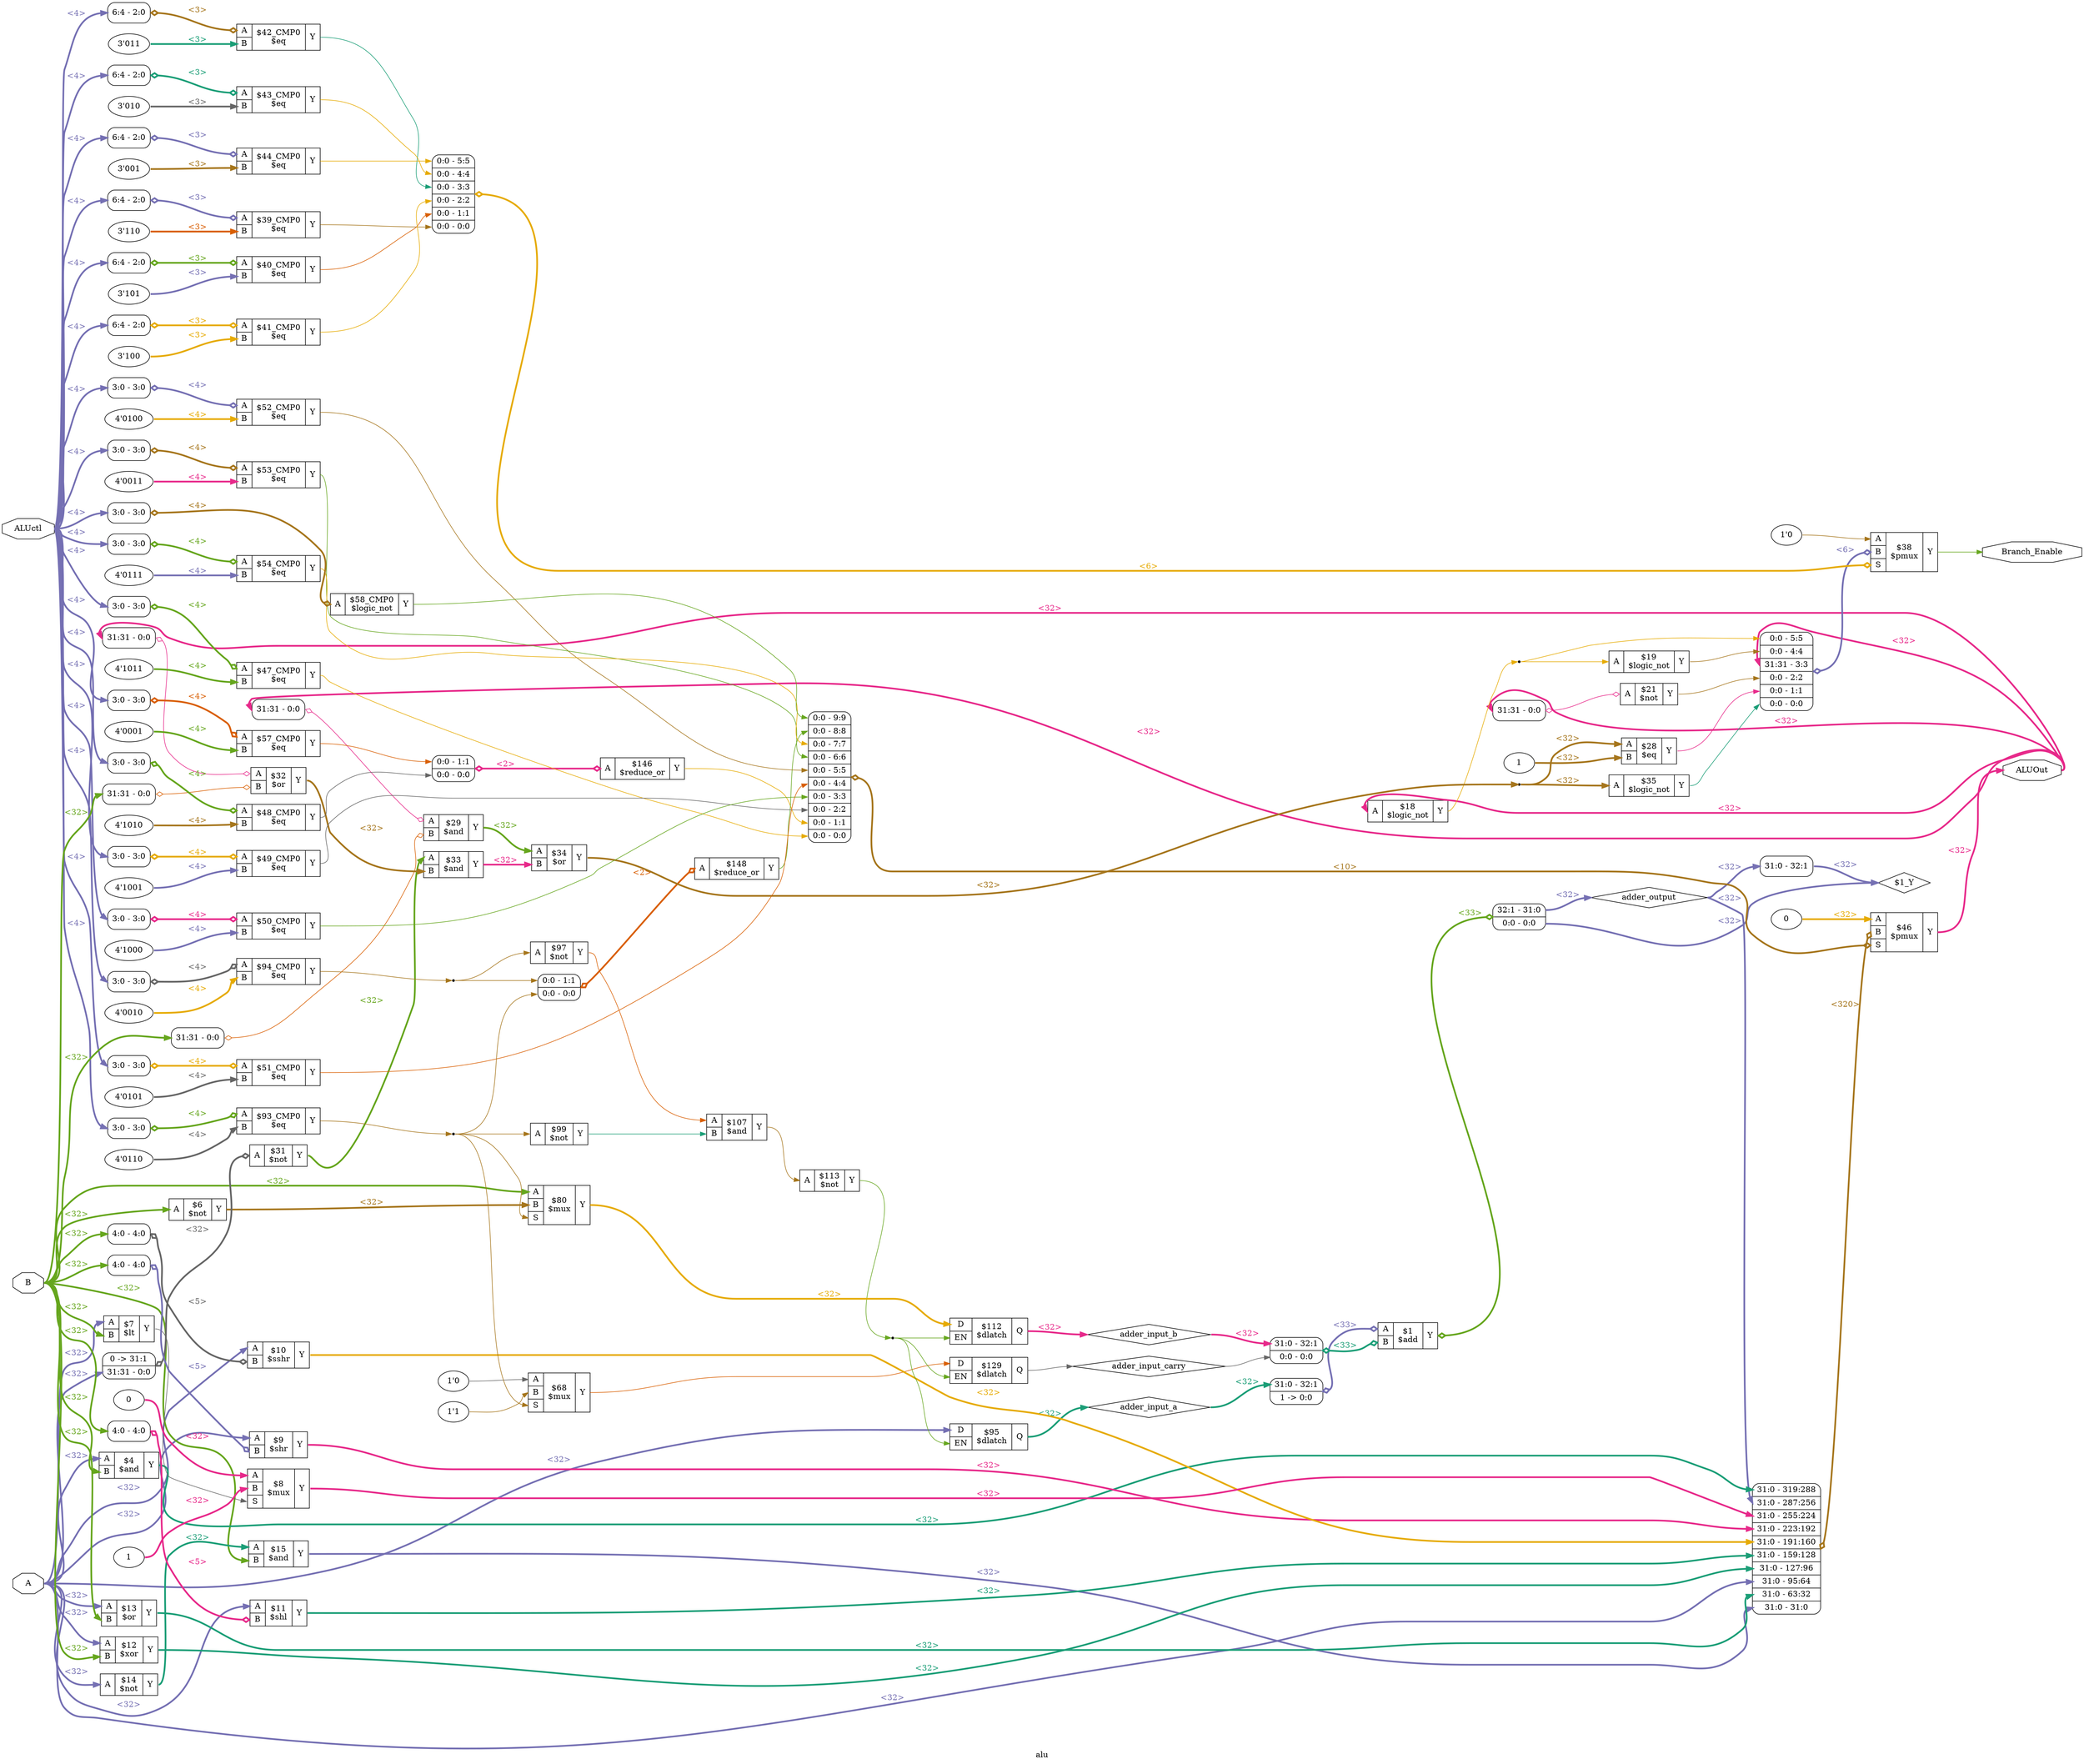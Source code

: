 digraph "alu" {
label="alu";
rankdir="LR";
remincross=true;
n49 [ shape=octagon, label="A", color="black", fontcolor="black" ];
n50 [ shape=octagon, label="ALUOut", color="black", fontcolor="black" ];
n51 [ shape=octagon, label="ALUctl", color="black", fontcolor="black" ];
n52 [ shape=octagon, label="B", color="black", fontcolor="black" ];
n53 [ shape=octagon, label="Branch_Enable", color="black", fontcolor="black" ];
n54 [ shape=diamond, label="adder_input_a", color="black", fontcolor="black" ];
n55 [ shape=diamond, label="adder_input_b", color="black", fontcolor="black" ];
n56 [ shape=diamond, label="adder_input_carry", color="black", fontcolor="black" ];
n57 [ shape=diamond, label="adder_output", color="black", fontcolor="black" ];
{ rank="source"; n49; n51; n52;}
{ rank="sink"; n50; n53;}
c59 [ shape=record, label="{{<p49> A|<p52> B}|$1\n$add|{<p58> Y}}" ];
x0 [ shape=record, style=rounded, label="<s1> 31:0 - 32:1 |1 -&gt; 0:0 " ];
x0:e -> c59:p49:w [arrowhead=odiamond, arrowtail=odiamond, dir=both, colorscheme="dark28", color="3", fontcolor="3", style="setlinewidth(3)", label="<33>"];
x1 [ shape=record, style=rounded, label="<s1> 31:0 - 32:1 |<s0> 0:0 - 0:0 " ];
x1:e -> c59:p52:w [arrowhead=odiamond, arrowtail=odiamond, dir=both, colorscheme="dark28", color="1", fontcolor="1", style="setlinewidth(3)", label="<33>"];
x2 [ shape=record, style=rounded, label="<s1> 32:1 - 31:0 |<s0> 0:0 - 0:0 " ];
c59:p58:e -> x2:w [arrowhead=odiamond, arrowtail=odiamond, dir=both, colorscheme="dark28", color="5", fontcolor="5", style="setlinewidth(3)", label="<33>"];
c60 [ shape=record, label="{{<p49> A|<p52> B}|$15\n$and|{<p58> Y}}" ];
c61 [ shape=record, label="{{<p49> A|<p52> B}|$29\n$and|{<p58> Y}}" ];
x3 [ shape=record, style=rounded, label="<s0> 31:31 - 0:0 " ];
x3:e -> c61:p49:w [arrowhead=odiamond, arrowtail=odiamond, dir=both, colorscheme="dark28", color="4", fontcolor="4", label=""];
x4 [ shape=record, style=rounded, label="<s0> 31:31 - 0:0 " ];
x4:e -> c61:p52:w [arrowhead=odiamond, arrowtail=odiamond, dir=both, colorscheme="dark28", color="2", fontcolor="2", label=""];
c62 [ shape=record, label="{{<p49> A|<p52> B}|$33\n$and|{<p58> Y}}" ];
c63 [ shape=record, label="{{<p49> A|<p52> B}|$4\n$and|{<p58> Y}}" ];
c64 [ shape=record, label="{{<p49> A}|$146\n$reduce_or|{<p58> Y}}" ];
x5 [ shape=record, style=rounded, label="<s1> 0:0 - 1:1 |<s0> 0:0 - 0:0 " ];
x5:e -> c64:p49:w [arrowhead=odiamond, arrowtail=odiamond, dir=both, colorscheme="dark28", color="4", fontcolor="4", style="setlinewidth(3)", label="<2>"];
c65 [ shape=record, label="{{<p49> A}|$148\n$reduce_or|{<p58> Y}}" ];
x6 [ shape=record, style=rounded, label="<s1> 0:0 - 1:1 |<s0> 0:0 - 0:0 " ];
x6:e -> c65:p49:w [arrowhead=odiamond, arrowtail=odiamond, dir=both, colorscheme="dark28", color="2", fontcolor="2", style="setlinewidth(3)", label="<2>"];
c66 [ shape=record, label="{{<p49> A}|$97\n$not|{<p58> Y}}" ];
c67 [ shape=record, label="{{<p49> A}|$99\n$not|{<p58> Y}}" ];
c68 [ shape=record, label="{{<p49> A|<p52> B}|$107\n$and|{<p58> Y}}" ];
c72 [ shape=record, label="{{<p69> D|<p70> EN}|$112\n$dlatch|{<p71> Q}}" ];
c73 [ shape=record, label="{{<p49> A}|$113\n$not|{<p58> Y}}" ];
c74 [ shape=record, label="{{<p69> D|<p70> EN}|$129\n$dlatch|{<p71> Q}}" ];
c75 [ shape=record, label="{{<p69> D|<p70> EN}|$95\n$dlatch|{<p71> Q}}" ];
c76 [ shape=record, label="{{<p49> A}|$18\n$logic_not|{<p58> Y}}" ];
c77 [ shape=record, label="{{<p49> A}|$21\n$not|{<p58> Y}}" ];
x7 [ shape=record, style=rounded, label="<s0> 31:31 - 0:0 " ];
x7:e -> c77:p49:w [arrowhead=odiamond, arrowtail=odiamond, dir=both, colorscheme="dark28", color="4", fontcolor="4", label=""];
v8 [ label="1" ];
c78 [ shape=record, label="{{<p49> A|<p52> B}|$28\n$eq|{<p58> Y}}" ];
c79 [ shape=record, label="{{<p49> A}|$35\n$logic_not|{<p58> Y}}" ];
c80 [ shape=record, label="{{<p49> A}|$19\n$logic_not|{<p58> Y}}" ];
c81 [ shape=record, label="{{<p49> A|<p52> B}|$7\n$lt|{<p58> Y}}" ];
c82 [ shape=record, label="{{<p49> A}|$6\n$not|{<p58> Y}}" ];
c83 [ shape=record, label="{{<p49> A}|$14\n$not|{<p58> Y}}" ];
c84 [ shape=record, label="{{<p49> A}|$31\n$not|{<p58> Y}}" ];
x9 [ shape=record, style=rounded, label="0 -&gt; 31:1 |<s0> 31:31 - 0:0 " ];
x9:e -> c84:p49:w [arrowhead=odiamond, arrowtail=odiamond, dir=both, colorscheme="dark28", color="8", fontcolor="8", style="setlinewidth(3)", label="<32>"];
c85 [ shape=record, label="{{<p49> A|<p52> B}|$13\n$or|{<p58> Y}}" ];
c86 [ shape=record, label="{{<p49> A|<p52> B}|$32\n$or|{<p58> Y}}" ];
x10 [ shape=record, style=rounded, label="<s0> 31:31 - 0:0 " ];
x10:e -> c86:p49:w [arrowhead=odiamond, arrowtail=odiamond, dir=both, colorscheme="dark28", color="4", fontcolor="4", label=""];
x11 [ shape=record, style=rounded, label="<s0> 31:31 - 0:0 " ];
x11:e -> c86:p52:w [arrowhead=odiamond, arrowtail=odiamond, dir=both, colorscheme="dark28", color="2", fontcolor="2", label=""];
c87 [ shape=record, label="{{<p49> A|<p52> B}|$34\n$or|{<p58> Y}}" ];
v12 [ label="1'0" ];
c89 [ shape=record, label="{{<p49> A|<p52> B|<p88> S}|$38\n$pmux|{<p58> Y}}" ];
x13 [ shape=record, style=rounded, label="<s5> 0:0 - 5:5 |<s4> 0:0 - 4:4 |<s3> 31:31 - 3:3 |<s2> 0:0 - 2:2 |<s1> 0:0 - 1:1 |<s0> 0:0 - 0:0 " ];
x13:e -> c89:p52:w [arrowhead=odiamond, arrowtail=odiamond, dir=both, colorscheme="dark28", color="3", fontcolor="3", style="setlinewidth(3)", label="<6>"];
x14 [ shape=record, style=rounded, label="<s5> 0:0 - 5:5 |<s4> 0:0 - 4:4 |<s3> 0:0 - 3:3 |<s2> 0:0 - 2:2 |<s1> 0:0 - 1:1 |<s0> 0:0 - 0:0 " ];
x14:e -> c89:p88:w [arrowhead=odiamond, arrowtail=odiamond, dir=both, colorscheme="dark28", color="6", fontcolor="6", style="setlinewidth(3)", label="<6>"];
v16 [ label="3'110" ];
c90 [ shape=record, label="{{<p49> A|<p52> B}|$39_CMP0\n$eq|{<p58> Y}}" ];
x15 [ shape=record, style=rounded, label="<s0> 6:4 - 2:0 " ];
x15:e -> c90:p49:w [arrowhead=odiamond, arrowtail=odiamond, dir=both, colorscheme="dark28", color="3", fontcolor="3", style="setlinewidth(3)", label="<3>"];
v18 [ label="3'101" ];
c91 [ shape=record, label="{{<p49> A|<p52> B}|$40_CMP0\n$eq|{<p58> Y}}" ];
x17 [ shape=record, style=rounded, label="<s0> 6:4 - 2:0 " ];
x17:e -> c91:p49:w [arrowhead=odiamond, arrowtail=odiamond, dir=both, colorscheme="dark28", color="5", fontcolor="5", style="setlinewidth(3)", label="<3>"];
v20 [ label="3'100" ];
c92 [ shape=record, label="{{<p49> A|<p52> B}|$41_CMP0\n$eq|{<p58> Y}}" ];
x19 [ shape=record, style=rounded, label="<s0> 6:4 - 2:0 " ];
x19:e -> c92:p49:w [arrowhead=odiamond, arrowtail=odiamond, dir=both, colorscheme="dark28", color="6", fontcolor="6", style="setlinewidth(3)", label="<3>"];
v22 [ label="3'011" ];
c93 [ shape=record, label="{{<p49> A|<p52> B}|$42_CMP0\n$eq|{<p58> Y}}" ];
x21 [ shape=record, style=rounded, label="<s0> 6:4 - 2:0 " ];
x21:e -> c93:p49:w [arrowhead=odiamond, arrowtail=odiamond, dir=both, colorscheme="dark28", color="7", fontcolor="7", style="setlinewidth(3)", label="<3>"];
v24 [ label="3'010" ];
c94 [ shape=record, label="{{<p49> A|<p52> B}|$43_CMP0\n$eq|{<p58> Y}}" ];
x23 [ shape=record, style=rounded, label="<s0> 6:4 - 2:0 " ];
x23:e -> c94:p49:w [arrowhead=odiamond, arrowtail=odiamond, dir=both, colorscheme="dark28", color="1", fontcolor="1", style="setlinewidth(3)", label="<3>"];
v26 [ label="3'001" ];
c95 [ shape=record, label="{{<p49> A|<p52> B}|$44_CMP0\n$eq|{<p58> Y}}" ];
x25 [ shape=record, style=rounded, label="<s0> 6:4 - 2:0 " ];
x25:e -> c95:p49:w [arrowhead=odiamond, arrowtail=odiamond, dir=both, colorscheme="dark28", color="3", fontcolor="3", style="setlinewidth(3)", label="<3>"];
v27 [ label="0" ];
c96 [ shape=record, label="{{<p49> A|<p52> B|<p88> S}|$46\n$pmux|{<p58> Y}}" ];
x28 [ shape=record, style=rounded, label="<s9> 31:0 - 319:288 |<s8> 31:0 - 287:256 |<s7> 31:0 - 255:224 |<s6> 31:0 - 223:192 |<s5> 31:0 - 191:160 |<s4> 31:0 - 159:128 |<s3> 31:0 - 127:96 |<s2> 31:0 - 95:64 |<s1> 31:0 - 63:32 |<s0> 31:0 - 31:0 " ];
x28:e -> c96:p52:w [arrowhead=odiamond, arrowtail=odiamond, dir=both, colorscheme="dark28", color="7", fontcolor="7", style="setlinewidth(3)", label="<320>"];
x29 [ shape=record, style=rounded, label="<s9> 0:0 - 9:9 |<s8> 0:0 - 8:8 |<s7> 0:0 - 7:7 |<s6> 0:0 - 6:6 |<s5> 0:0 - 5:5 |<s4> 0:0 - 4:4 |<s3> 0:0 - 3:3 |<s2> 0:0 - 2:2 |<s1> 0:0 - 1:1 |<s0> 0:0 - 0:0 " ];
x29:e -> c96:p88:w [arrowhead=odiamond, arrowtail=odiamond, dir=both, colorscheme="dark28", color="7", fontcolor="7", style="setlinewidth(3)", label="<10>"];
v31 [ label="4'1011" ];
c97 [ shape=record, label="{{<p49> A|<p52> B}|$47_CMP0\n$eq|{<p58> Y}}" ];
x30 [ shape=record, style=rounded, label="<s0> 3:0 - 3:0 " ];
x30:e -> c97:p49:w [arrowhead=odiamond, arrowtail=odiamond, dir=both, colorscheme="dark28", color="5", fontcolor="5", style="setlinewidth(3)", label="<4>"];
v33 [ label="4'1010" ];
c98 [ shape=record, label="{{<p49> A|<p52> B}|$48_CMP0\n$eq|{<p58> Y}}" ];
x32 [ shape=record, style=rounded, label="<s0> 3:0 - 3:0 " ];
x32:e -> c98:p49:w [arrowhead=odiamond, arrowtail=odiamond, dir=both, colorscheme="dark28", color="5", fontcolor="5", style="setlinewidth(3)", label="<4>"];
v35 [ label="4'1001" ];
c99 [ shape=record, label="{{<p49> A|<p52> B}|$49_CMP0\n$eq|{<p58> Y}}" ];
x34 [ shape=record, style=rounded, label="<s0> 3:0 - 3:0 " ];
x34:e -> c99:p49:w [arrowhead=odiamond, arrowtail=odiamond, dir=both, colorscheme="dark28", color="6", fontcolor="6", style="setlinewidth(3)", label="<4>"];
v37 [ label="4'1000" ];
c100 [ shape=record, label="{{<p49> A|<p52> B}|$50_CMP0\n$eq|{<p58> Y}}" ];
x36 [ shape=record, style=rounded, label="<s0> 3:0 - 3:0 " ];
x36:e -> c100:p49:w [arrowhead=odiamond, arrowtail=odiamond, dir=both, colorscheme="dark28", color="4", fontcolor="4", style="setlinewidth(3)", label="<4>"];
v39 [ label="4'0101" ];
c101 [ shape=record, label="{{<p49> A|<p52> B}|$51_CMP0\n$eq|{<p58> Y}}" ];
x38 [ shape=record, style=rounded, label="<s0> 3:0 - 3:0 " ];
x38:e -> c101:p49:w [arrowhead=odiamond, arrowtail=odiamond, dir=both, colorscheme="dark28", color="6", fontcolor="6", style="setlinewidth(3)", label="<4>"];
v41 [ label="4'0100" ];
c102 [ shape=record, label="{{<p49> A|<p52> B}|$52_CMP0\n$eq|{<p58> Y}}" ];
x40 [ shape=record, style=rounded, label="<s0> 3:0 - 3:0 " ];
x40:e -> c102:p49:w [arrowhead=odiamond, arrowtail=odiamond, dir=both, colorscheme="dark28", color="3", fontcolor="3", style="setlinewidth(3)", label="<4>"];
v43 [ label="4'0011" ];
c103 [ shape=record, label="{{<p49> A|<p52> B}|$53_CMP0\n$eq|{<p58> Y}}" ];
x42 [ shape=record, style=rounded, label="<s0> 3:0 - 3:0 " ];
x42:e -> c103:p49:w [arrowhead=odiamond, arrowtail=odiamond, dir=both, colorscheme="dark28", color="7", fontcolor="7", style="setlinewidth(3)", label="<4>"];
v45 [ label="4'0111" ];
c104 [ shape=record, label="{{<p49> A|<p52> B}|$54_CMP0\n$eq|{<p58> Y}}" ];
x44 [ shape=record, style=rounded, label="<s0> 3:0 - 3:0 " ];
x44:e -> c104:p49:w [arrowhead=odiamond, arrowtail=odiamond, dir=both, colorscheme="dark28", color="5", fontcolor="5", style="setlinewidth(3)", label="<4>"];
v47 [ label="4'0001" ];
c105 [ shape=record, label="{{<p49> A|<p52> B}|$57_CMP0\n$eq|{<p58> Y}}" ];
x46 [ shape=record, style=rounded, label="<s0> 3:0 - 3:0 " ];
x46:e -> c105:p49:w [arrowhead=odiamond, arrowtail=odiamond, dir=both, colorscheme="dark28", color="2", fontcolor="2", style="setlinewidth(3)", label="<4>"];
c106 [ shape=record, label="{{<p49> A}|$58_CMP0\n$logic_not|{<p58> Y}}" ];
x48 [ shape=record, style=rounded, label="<s0> 3:0 - 3:0 " ];
x48:e -> c106:p49:w [arrowhead=odiamond, arrowtail=odiamond, dir=both, colorscheme="dark28", color="7", fontcolor="7", style="setlinewidth(3)", label="<4>"];
v49 [ label="1'0" ];
v50 [ label="1'1" ];
c107 [ shape=record, label="{{<p49> A|<p52> B|<p88> S}|$68\n$mux|{<p58> Y}}" ];
c108 [ shape=record, label="{{<p49> A|<p52> B|<p88> S}|$80\n$mux|{<p58> Y}}" ];
v52 [ label="4'0110" ];
c109 [ shape=record, label="{{<p49> A|<p52> B}|$93_CMP0\n$eq|{<p58> Y}}" ];
x51 [ shape=record, style=rounded, label="<s0> 3:0 - 3:0 " ];
x51:e -> c109:p49:w [arrowhead=odiamond, arrowtail=odiamond, dir=both, colorscheme="dark28", color="5", fontcolor="5", style="setlinewidth(3)", label="<4>"];
v54 [ label="4'0010" ];
c110 [ shape=record, label="{{<p49> A|<p52> B}|$94_CMP0\n$eq|{<p58> Y}}" ];
x53 [ shape=record, style=rounded, label="<s0> 3:0 - 3:0 " ];
x53:e -> c110:p49:w [arrowhead=odiamond, arrowtail=odiamond, dir=both, colorscheme="dark28", color="8", fontcolor="8", style="setlinewidth(3)", label="<4>"];
c111 [ shape=record, label="{{<p49> A|<p52> B}|$11\n$shl|{<p58> Y}}" ];
x55 [ shape=record, style=rounded, label="<s0> 4:0 - 4:0 " ];
x55:e -> c111:p52:w [arrowhead=odiamond, arrowtail=odiamond, dir=both, colorscheme="dark28", color="4", fontcolor="4", style="setlinewidth(3)", label="<5>"];
c112 [ shape=record, label="{{<p49> A|<p52> B}|$9\n$shr|{<p58> Y}}" ];
x56 [ shape=record, style=rounded, label="<s0> 4:0 - 4:0 " ];
x56:e -> c112:p52:w [arrowhead=odiamond, arrowtail=odiamond, dir=both, colorscheme="dark28", color="3", fontcolor="3", style="setlinewidth(3)", label="<5>"];
c113 [ shape=record, label="{{<p49> A|<p52> B}|$10\n$sshr|{<p58> Y}}" ];
x57 [ shape=record, style=rounded, label="<s0> 4:0 - 4:0 " ];
x57:e -> c113:p52:w [arrowhead=odiamond, arrowtail=odiamond, dir=both, colorscheme="dark28", color="8", fontcolor="8", style="setlinewidth(3)", label="<5>"];
v58 [ label="0" ];
v59 [ label="1" ];
c114 [ shape=record, label="{{<p49> A|<p52> B|<p88> S}|$8\n$mux|{<p58> Y}}" ];
c115 [ shape=record, label="{{<p49> A|<p52> B}|$12\n$xor|{<p58> Y}}" ];
x60 [ shape=record, style=rounded, label="<s0> 31:0 - 32:1 " ];
c108:p58:e -> c72:p69:w [colorscheme="dark28", color="6", fontcolor="6", style="setlinewidth(3)", label="<32>"];
c67:p58:e -> c68:p52:w [colorscheme="dark28", color="1", fontcolor="1", label=""];
n11 [ shape=point ];
c73:p58:e -> n11:w [colorscheme="dark28", color="5", fontcolor="5", label=""];
n11:e -> c72:p70:w [colorscheme="dark28", color="5", fontcolor="5", label=""];
n11:e -> c74:p70:w [colorscheme="dark28", color="5", fontcolor="5", label=""];
n11:e -> c75:p70:w [colorscheme="dark28", color="5", fontcolor="5", label=""];
c66:p58:e -> c68:p49:w [colorscheme="dark28", color="2", fontcolor="2", label=""];
c68:p58:e -> c73:p49:w [colorscheme="dark28", color="7", fontcolor="7", label=""];
n14 [ shape=point ];
c76:p58:e -> n14:w [colorscheme="dark28", color="6", fontcolor="6", label=""];
n14:e -> c80:p49:w [colorscheme="dark28", color="6", fontcolor="6", label=""];
n14:e -> x13:s5:w [colorscheme="dark28", color="6", fontcolor="6", label=""];
c77:p58:e -> x13:s2:w [colorscheme="dark28", color="7", fontcolor="7", label=""];
c78:p58:e -> x13:s1:w [colorscheme="dark28", color="4", fontcolor="4", label=""];
c79:p58:e -> x13:s0:w [colorscheme="dark28", color="1", fontcolor="1", label=""];
c80:p58:e -> x13:s4:w [colorscheme="dark28", color="7", fontcolor="7", label=""];
c81:p58:e -> c114:p88:w [colorscheme="dark28", color="8", fontcolor="8", label=""];
c107:p58:e -> c74:p69:w [colorscheme="dark28", color="2", fontcolor="2", label=""];
c82:p58:e -> c108:p52:w [colorscheme="dark28", color="7", fontcolor="7", style="setlinewidth(3)", label="<32>"];
c83:p58:e -> c60:p49:w [colorscheme="dark28", color="1", fontcolor="1", style="setlinewidth(3)", label="<32>"];
c84:p58:e -> c62:p49:w [colorscheme="dark28", color="5", fontcolor="5", style="setlinewidth(3)", label="<32>"];
c85:p58:e -> x28:s1:w [colorscheme="dark28", color="1", fontcolor="1", style="setlinewidth(3)", label="<32>"];
c86:p58:e -> c62:p52:w [colorscheme="dark28", color="7", fontcolor="7", style="setlinewidth(3)", label="<32>"];
n25 [ shape=point ];
c87:p58:e -> n25:w [colorscheme="dark28", color="7", fontcolor="7", style="setlinewidth(3)", label="<32>"];
n25:e -> c78:p49:w [colorscheme="dark28", color="7", fontcolor="7", style="setlinewidth(3)", label="<32>"];
n25:e -> c79:p49:w [colorscheme="dark28", color="7", fontcolor="7", style="setlinewidth(3)", label="<32>"];
c90:p58:e -> x14:s0:w [colorscheme="dark28", color="7", fontcolor="7", label=""];
c91:p58:e -> x14:s1:w [colorscheme="dark28", color="2", fontcolor="2", label=""];
c92:p58:e -> x14:s2:w [colorscheme="dark28", color="6", fontcolor="6", label=""];
c93:p58:e -> x14:s3:w [colorscheme="dark28", color="1", fontcolor="1", label=""];
n3 [ shape=diamond, label="$1_Y" ];
x2:s0:e -> n3:w [colorscheme="dark28", color="3", fontcolor="3", style="setlinewidth(3)", label="<32>"];
x60:s0:e -> n3:w [colorscheme="dark28", color="3", fontcolor="3", style="setlinewidth(3)", label="<32>"];
c94:p58:e -> x14:s4:w [colorscheme="dark28", color="6", fontcolor="6", label=""];
c95:p58:e -> x14:s5:w [colorscheme="dark28", color="6", fontcolor="6", label=""];
c97:p58:e -> x29:s0:w [colorscheme="dark28", color="6", fontcolor="6", label=""];
c98:p58:e -> x5:s0:w [colorscheme="dark28", color="8", fontcolor="8", label=""];
c99:p58:e -> x29:s2:w [colorscheme="dark28", color="8", fontcolor="8", label=""];
c100:p58:e -> x29:s3:w [colorscheme="dark28", color="5", fontcolor="5", label=""];
c101:p58:e -> x29:s4:w [colorscheme="dark28", color="2", fontcolor="2", label=""];
c102:p58:e -> x29:s5:w [colorscheme="dark28", color="7", fontcolor="7", label=""];
c103:p58:e -> x29:s6:w [colorscheme="dark28", color="5", fontcolor="5", label=""];
c104:p58:e -> x29:s7:w [colorscheme="dark28", color="6", fontcolor="6", label=""];
c60:p58:e -> x28:s0:w [colorscheme="dark28", color="3", fontcolor="3", style="setlinewidth(3)", label="<32>"];
n40 [ shape=point ];
c109:p58:e -> n40:w [colorscheme="dark28", color="7", fontcolor="7", label=""];
n40:e -> c107:p88:w [colorscheme="dark28", color="7", fontcolor="7", label=""];
n40:e -> c108:p88:w [colorscheme="dark28", color="7", fontcolor="7", label=""];
n40:e -> c67:p49:w [colorscheme="dark28", color="7", fontcolor="7", label=""];
n40:e -> x6:s0:w [colorscheme="dark28", color="7", fontcolor="7", label=""];
n41 [ shape=point ];
c110:p58:e -> n41:w [colorscheme="dark28", color="7", fontcolor="7", label=""];
n41:e -> c66:p49:w [colorscheme="dark28", color="7", fontcolor="7", label=""];
n41:e -> x6:s1:w [colorscheme="dark28", color="7", fontcolor="7", label=""];
c105:p58:e -> x5:s1:w [colorscheme="dark28", color="2", fontcolor="2", label=""];
c106:p58:e -> x29:s9:w [colorscheme="dark28", color="5", fontcolor="5", label=""];
c111:p58:e -> x28:s4:w [colorscheme="dark28", color="1", fontcolor="1", style="setlinewidth(3)", label="<32>"];
c112:p58:e -> x28:s6:w [colorscheme="dark28", color="4", fontcolor="4", style="setlinewidth(3)", label="<32>"];
c113:p58:e -> x28:s5:w [colorscheme="dark28", color="6", fontcolor="6", style="setlinewidth(3)", label="<32>"];
c114:p58:e -> x28:s7:w [colorscheme="dark28", color="4", fontcolor="4", style="setlinewidth(3)", label="<32>"];
c115:p58:e -> x28:s3:w [colorscheme="dark28", color="1", fontcolor="1", style="setlinewidth(3)", label="<32>"];
n49:e -> c111:p49:w [colorscheme="dark28", color="3", fontcolor="3", style="setlinewidth(3)", label="<32>"];
n49:e -> c112:p49:w [colorscheme="dark28", color="3", fontcolor="3", style="setlinewidth(3)", label="<32>"];
n49:e -> c113:p49:w [colorscheme="dark28", color="3", fontcolor="3", style="setlinewidth(3)", label="<32>"];
n49:e -> c115:p49:w [colorscheme="dark28", color="3", fontcolor="3", style="setlinewidth(3)", label="<32>"];
n49:e -> c63:p49:w [colorscheme="dark28", color="3", fontcolor="3", style="setlinewidth(3)", label="<32>"];
n49:e -> c75:p69:w [colorscheme="dark28", color="3", fontcolor="3", style="setlinewidth(3)", label="<32>"];
n49:e -> c81:p49:w [colorscheme="dark28", color="3", fontcolor="3", style="setlinewidth(3)", label="<32>"];
n49:e -> c83:p49:w [colorscheme="dark28", color="3", fontcolor="3", style="setlinewidth(3)", label="<32>"];
n49:e -> c85:p49:w [colorscheme="dark28", color="3", fontcolor="3", style="setlinewidth(3)", label="<32>"];
n49:e -> x28:s2:w [colorscheme="dark28", color="3", fontcolor="3", style="setlinewidth(3)", label="<32>"];
n49:e -> x9:s0:w [colorscheme="dark28", color="3", fontcolor="3", style="setlinewidth(3)", label="<32>"];
c61:p58:e -> c87:p49:w [colorscheme="dark28", color="5", fontcolor="5", style="setlinewidth(3)", label="<32>"];
c96:p58:e -> n50:w [colorscheme="dark28", color="4", fontcolor="4", style="setlinewidth(3)", label="<32>"];
n50:e -> c76:p49:w [colorscheme="dark28", color="4", fontcolor="4", style="setlinewidth(3)", label="<32>"];
n50:e -> x10:s0:w [colorscheme="dark28", color="4", fontcolor="4", style="setlinewidth(3)", label="<32>"];
n50:e -> x13:s3:w [colorscheme="dark28", color="4", fontcolor="4", style="setlinewidth(3)", label="<32>"];
n50:e -> x3:s0:w [colorscheme="dark28", color="4", fontcolor="4", style="setlinewidth(3)", label="<32>"];
n50:e -> x7:s0:w [colorscheme="dark28", color="4", fontcolor="4", style="setlinewidth(3)", label="<32>"];
n51:e -> x15:s0:w [colorscheme="dark28", color="3", fontcolor="3", style="setlinewidth(3)", label="<4>"];
n51:e -> x17:s0:w [colorscheme="dark28", color="3", fontcolor="3", style="setlinewidth(3)", label="<4>"];
n51:e -> x19:s0:w [colorscheme="dark28", color="3", fontcolor="3", style="setlinewidth(3)", label="<4>"];
n51:e -> x21:s0:w [colorscheme="dark28", color="3", fontcolor="3", style="setlinewidth(3)", label="<4>"];
n51:e -> x23:s0:w [colorscheme="dark28", color="3", fontcolor="3", style="setlinewidth(3)", label="<4>"];
n51:e -> x25:s0:w [colorscheme="dark28", color="3", fontcolor="3", style="setlinewidth(3)", label="<4>"];
n51:e -> x30:s0:w [colorscheme="dark28", color="3", fontcolor="3", style="setlinewidth(3)", label="<4>"];
n51:e -> x32:s0:w [colorscheme="dark28", color="3", fontcolor="3", style="setlinewidth(3)", label="<4>"];
n51:e -> x34:s0:w [colorscheme="dark28", color="3", fontcolor="3", style="setlinewidth(3)", label="<4>"];
n51:e -> x36:s0:w [colorscheme="dark28", color="3", fontcolor="3", style="setlinewidth(3)", label="<4>"];
n51:e -> x38:s0:w [colorscheme="dark28", color="3", fontcolor="3", style="setlinewidth(3)", label="<4>"];
n51:e -> x40:s0:w [colorscheme="dark28", color="3", fontcolor="3", style="setlinewidth(3)", label="<4>"];
n51:e -> x42:s0:w [colorscheme="dark28", color="3", fontcolor="3", style="setlinewidth(3)", label="<4>"];
n51:e -> x44:s0:w [colorscheme="dark28", color="3", fontcolor="3", style="setlinewidth(3)", label="<4>"];
n51:e -> x46:s0:w [colorscheme="dark28", color="3", fontcolor="3", style="setlinewidth(3)", label="<4>"];
n51:e -> x48:s0:w [colorscheme="dark28", color="3", fontcolor="3", style="setlinewidth(3)", label="<4>"];
n51:e -> x51:s0:w [colorscheme="dark28", color="3", fontcolor="3", style="setlinewidth(3)", label="<4>"];
n51:e -> x53:s0:w [colorscheme="dark28", color="3", fontcolor="3", style="setlinewidth(3)", label="<4>"];
n52:e -> c108:p49:w [colorscheme="dark28", color="5", fontcolor="5", style="setlinewidth(3)", label="<32>"];
n52:e -> c115:p52:w [colorscheme="dark28", color="5", fontcolor="5", style="setlinewidth(3)", label="<32>"];
n52:e -> c60:p52:w [colorscheme="dark28", color="5", fontcolor="5", style="setlinewidth(3)", label="<32>"];
n52:e -> c63:p52:w [colorscheme="dark28", color="5", fontcolor="5", style="setlinewidth(3)", label="<32>"];
n52:e -> c81:p52:w [colorscheme="dark28", color="5", fontcolor="5", style="setlinewidth(3)", label="<32>"];
n52:e -> c82:p49:w [colorscheme="dark28", color="5", fontcolor="5", style="setlinewidth(3)", label="<32>"];
n52:e -> c85:p52:w [colorscheme="dark28", color="5", fontcolor="5", style="setlinewidth(3)", label="<32>"];
n52:e -> x11:s0:w [colorscheme="dark28", color="5", fontcolor="5", style="setlinewidth(3)", label="<32>"];
n52:e -> x4:s0:w [colorscheme="dark28", color="5", fontcolor="5", style="setlinewidth(3)", label="<32>"];
n52:e -> x55:s0:w [colorscheme="dark28", color="5", fontcolor="5", style="setlinewidth(3)", label="<32>"];
n52:e -> x56:s0:w [colorscheme="dark28", color="5", fontcolor="5", style="setlinewidth(3)", label="<32>"];
n52:e -> x57:s0:w [colorscheme="dark28", color="5", fontcolor="5", style="setlinewidth(3)", label="<32>"];
c89:p58:e -> n53:w [colorscheme="dark28", color="5", fontcolor="5", label=""];
c75:p71:e -> n54:w [colorscheme="dark28", color="1", fontcolor="1", style="setlinewidth(3)", label="<32>"];
n54:e -> x0:s1:w [colorscheme="dark28", color="1", fontcolor="1", style="setlinewidth(3)", label="<32>"];
c72:p71:e -> n55:w [colorscheme="dark28", color="4", fontcolor="4", style="setlinewidth(3)", label="<32>"];
n55:e -> x1:s1:w [colorscheme="dark28", color="4", fontcolor="4", style="setlinewidth(3)", label="<32>"];
c74:p71:e -> n56:w [colorscheme="dark28", color="8", fontcolor="8", label=""];
n56:e -> x1:s0:w [colorscheme="dark28", color="8", fontcolor="8", label=""];
x2:s1:e -> n57:w [colorscheme="dark28", color="3", fontcolor="3", style="setlinewidth(3)", label="<32>"];
n57:e -> x28:s8:w [colorscheme="dark28", color="3", fontcolor="3", style="setlinewidth(3)", label="<32>"];
n57:e -> x60:w [colorscheme="dark28", color="3", fontcolor="3", style="setlinewidth(3)", label="<32>"];
c62:p58:e -> c87:p52:w [colorscheme="dark28", color="4", fontcolor="4", style="setlinewidth(3)", label="<32>"];
c63:p58:e -> x28:s9:w [colorscheme="dark28", color="1", fontcolor="1", style="setlinewidth(3)", label="<32>"];
c64:p58:e -> x29:s1:w [colorscheme="dark28", color="6", fontcolor="6", label=""];
c65:p58:e -> x29:s8:w [colorscheme="dark28", color="5", fontcolor="5", label=""];
v12:e -> c89:p49:w [colorscheme="dark28", color="7", fontcolor="7", label=""];
v16:e -> c90:p52:w [colorscheme="dark28", color="2", fontcolor="2", style="setlinewidth(3)", label="<3>"];
v18:e -> c91:p52:w [colorscheme="dark28", color="3", fontcolor="3", style="setlinewidth(3)", label="<3>"];
v20:e -> c92:p52:w [colorscheme="dark28", color="6", fontcolor="6", style="setlinewidth(3)", label="<3>"];
v22:e -> c93:p52:w [colorscheme="dark28", color="1", fontcolor="1", style="setlinewidth(3)", label="<3>"];
v24:e -> c94:p52:w [colorscheme="dark28", color="8", fontcolor="8", style="setlinewidth(3)", label="<3>"];
v26:e -> c95:p52:w [colorscheme="dark28", color="7", fontcolor="7", style="setlinewidth(3)", label="<3>"];
v27:e -> c96:p49:w [colorscheme="dark28", color="6", fontcolor="6", style="setlinewidth(3)", label="<32>"];
v31:e -> c97:p52:w [colorscheme="dark28", color="5", fontcolor="5", style="setlinewidth(3)", label="<4>"];
v33:e -> c98:p52:w [colorscheme="dark28", color="7", fontcolor="7", style="setlinewidth(3)", label="<4>"];
v35:e -> c99:p52:w [colorscheme="dark28", color="3", fontcolor="3", style="setlinewidth(3)", label="<4>"];
v37:e -> c100:p52:w [colorscheme="dark28", color="3", fontcolor="3", style="setlinewidth(3)", label="<4>"];
v39:e -> c101:p52:w [colorscheme="dark28", color="8", fontcolor="8", style="setlinewidth(3)", label="<4>"];
v41:e -> c102:p52:w [colorscheme="dark28", color="6", fontcolor="6", style="setlinewidth(3)", label="<4>"];
v43:e -> c103:p52:w [colorscheme="dark28", color="4", fontcolor="4", style="setlinewidth(3)", label="<4>"];
v45:e -> c104:p52:w [colorscheme="dark28", color="3", fontcolor="3", style="setlinewidth(3)", label="<4>"];
v47:e -> c105:p52:w [colorscheme="dark28", color="5", fontcolor="5", style="setlinewidth(3)", label="<4>"];
v49:e -> c107:p49:w [colorscheme="dark28", color="8", fontcolor="8", label=""];
v50:e -> c107:p52:w [colorscheme="dark28", color="7", fontcolor="7", label=""];
v52:e -> c109:p52:w [colorscheme="dark28", color="8", fontcolor="8", style="setlinewidth(3)", label="<4>"];
v54:e -> c110:p52:w [colorscheme="dark28", color="6", fontcolor="6", style="setlinewidth(3)", label="<4>"];
v58:e -> c114:p49:w [colorscheme="dark28", color="4", fontcolor="4", style="setlinewidth(3)", label="<32>"];
v59:e -> c114:p52:w [colorscheme="dark28", color="4", fontcolor="4", style="setlinewidth(3)", label="<32>"];
v8:e -> c78:p52:w [colorscheme="dark28", color="7", fontcolor="7", style="setlinewidth(3)", label="<32>"];
}
